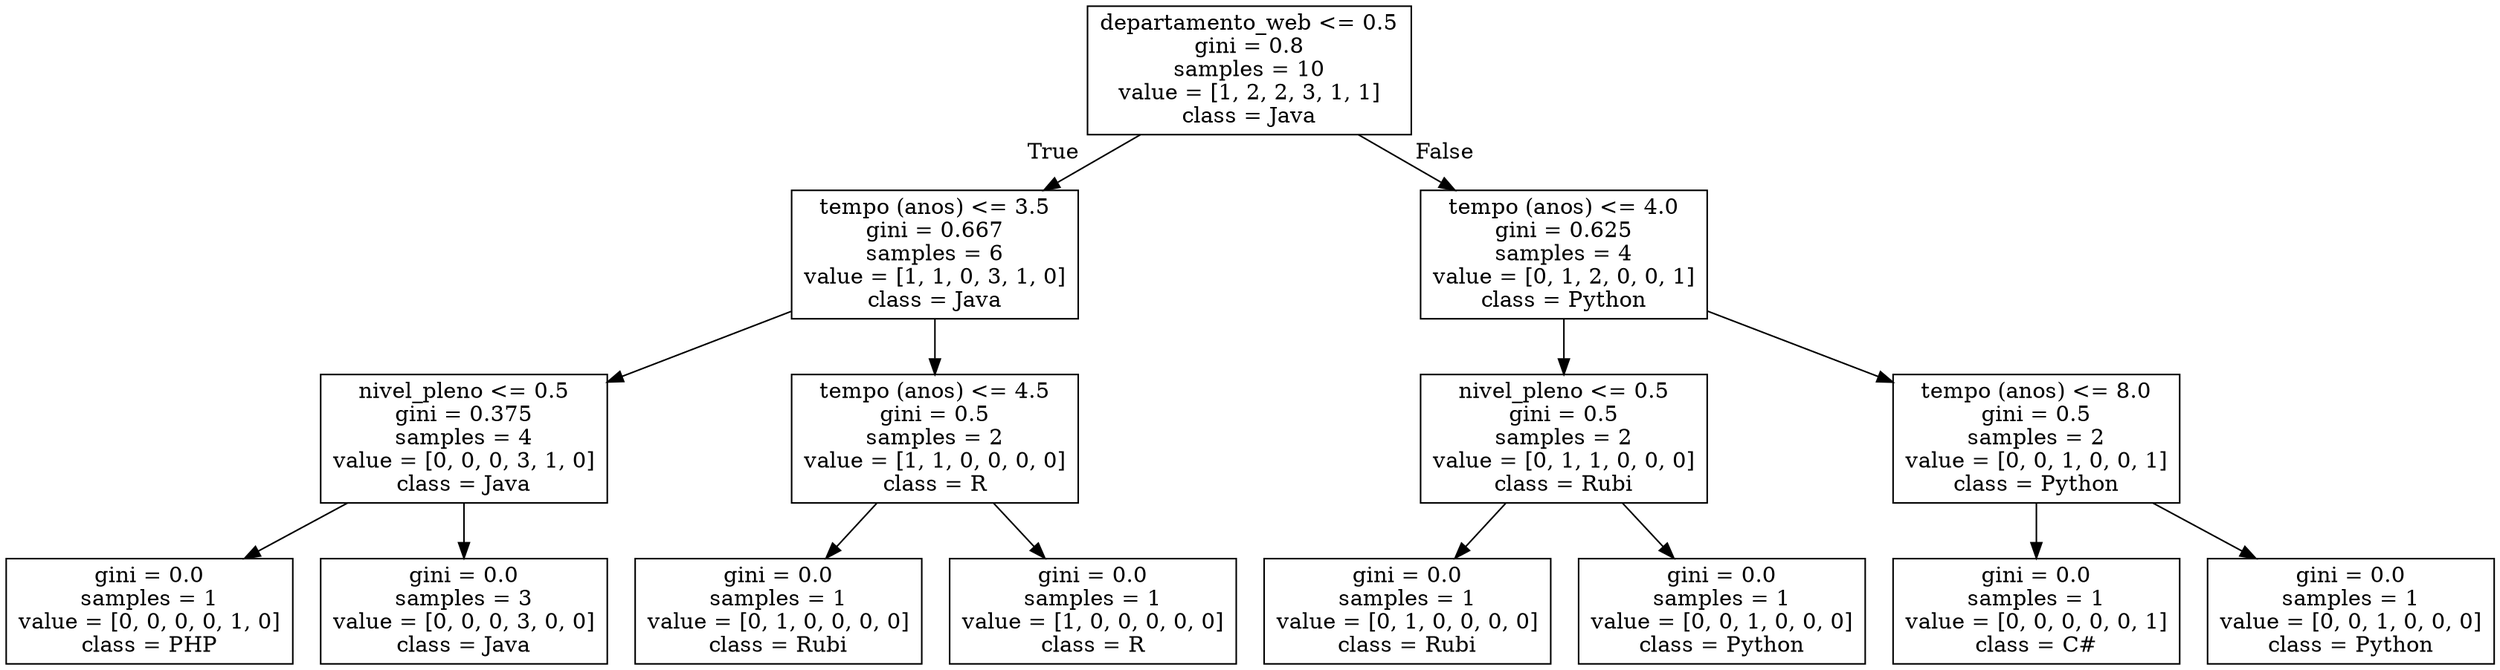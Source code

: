 digraph Tree {
node [shape=box] ;
0 [label="departamento_web <= 0.5\ngini = 0.8\nsamples = 10\nvalue = [1, 2, 2, 3, 1, 1]\nclass = Java"] ;
1 [label="tempo (anos) <= 3.5\ngini = 0.667\nsamples = 6\nvalue = [1, 1, 0, 3, 1, 0]\nclass = Java"] ;
0 -> 1 [labeldistance=2.5, labelangle=45, headlabel="True"] ;
2 [label="nivel_pleno <= 0.5\ngini = 0.375\nsamples = 4\nvalue = [0, 0, 0, 3, 1, 0]\nclass = Java"] ;
1 -> 2 ;
3 [label="gini = 0.0\nsamples = 1\nvalue = [0, 0, 0, 0, 1, 0]\nclass = PHP"] ;
2 -> 3 ;
4 [label="gini = 0.0\nsamples = 3\nvalue = [0, 0, 0, 3, 0, 0]\nclass = Java"] ;
2 -> 4 ;
5 [label="tempo (anos) <= 4.5\ngini = 0.5\nsamples = 2\nvalue = [1, 1, 0, 0, 0, 0]\nclass = R"] ;
1 -> 5 ;
6 [label="gini = 0.0\nsamples = 1\nvalue = [0, 1, 0, 0, 0, 0]\nclass = Rubi"] ;
5 -> 6 ;
7 [label="gini = 0.0\nsamples = 1\nvalue = [1, 0, 0, 0, 0, 0]\nclass = R"] ;
5 -> 7 ;
8 [label="tempo (anos) <= 4.0\ngini = 0.625\nsamples = 4\nvalue = [0, 1, 2, 0, 0, 1]\nclass = Python"] ;
0 -> 8 [labeldistance=2.5, labelangle=-45, headlabel="False"] ;
9 [label="nivel_pleno <= 0.5\ngini = 0.5\nsamples = 2\nvalue = [0, 1, 1, 0, 0, 0]\nclass = Rubi"] ;
8 -> 9 ;
10 [label="gini = 0.0\nsamples = 1\nvalue = [0, 1, 0, 0, 0, 0]\nclass = Rubi"] ;
9 -> 10 ;
11 [label="gini = 0.0\nsamples = 1\nvalue = [0, 0, 1, 0, 0, 0]\nclass = Python"] ;
9 -> 11 ;
12 [label="tempo (anos) <= 8.0\ngini = 0.5\nsamples = 2\nvalue = [0, 0, 1, 0, 0, 1]\nclass = Python"] ;
8 -> 12 ;
13 [label="gini = 0.0\nsamples = 1\nvalue = [0, 0, 0, 0, 0, 1]\nclass = C#"] ;
12 -> 13 ;
14 [label="gini = 0.0\nsamples = 1\nvalue = [0, 0, 1, 0, 0, 0]\nclass = Python"] ;
12 -> 14 ;
}digraph Tree {
node [shape=box] ;
0 [label="departamento_web <= 0.5\ngini = 0.8\nsamples = 10\nvalue = [1, 2, 2, 3, 1, 1]\nclass = Java"] ;
1 [label="tempo (anos) <= 3.5\ngini = 0.667\nsamples = 6\nvalue = [1, 1, 0, 3, 1, 0]\nclass = Java"] ;
0 -> 1 [labeldistance=2.5, labelangle=45, headlabel="True"] ;
2 [label="nivel_pleno <= 0.5\ngini = 0.375\nsamples = 4\nvalue = [0, 0, 0, 3, 1, 0]\nclass = Java"] ;
1 -> 2 ;
3 [label="gini = 0.0\nsamples = 1\nvalue = [0, 0, 0, 0, 1, 0]\nclass = PHP"] ;
2 -> 3 ;
4 [label="gini = 0.0\nsamples = 3\nvalue = [0, 0, 0, 3, 0, 0]\nclass = Java"] ;
2 -> 4 ;
5 [label="tempo (anos) <= 4.5\ngini = 0.5\nsamples = 2\nvalue = [1, 1, 0, 0, 0, 0]\nclass = R"] ;
1 -> 5 ;
6 [label="gini = 0.0\nsamples = 1\nvalue = [0, 1, 0, 0, 0, 0]\nclass = Rubi"] ;
5 -> 6 ;
7 [label="gini = 0.0\nsamples = 1\nvalue = [1, 0, 0, 0, 0, 0]\nclass = R"] ;
5 -> 7 ;
8 [label="tempo (anos) <= 4.0\ngini = 0.625\nsamples = 4\nvalue = [0, 1, 2, 0, 0, 1]\nclass = Python"] ;
0 -> 8 [labeldistance=2.5, labelangle=-45, headlabel="False"] ;
9 [label="nivel_pleno <= 0.5\ngini = 0.5\nsamples = 2\nvalue = [0, 1, 1, 0, 0, 0]\nclass = Rubi"] ;
8 -> 9 ;
10 [label="gini = 0.0\nsamples = 1\nvalue = [0, 1, 0, 0, 0, 0]\nclass = Rubi"] ;
9 -> 10 ;
11 [label="gini = 0.0\nsamples = 1\nvalue = [0, 0, 1, 0, 0, 0]\nclass = Python"] ;
9 -> 11 ;
12 [label="tempo (anos) <= 8.0\ngini = 0.5\nsamples = 2\nvalue = [0, 0, 1, 0, 0, 1]\nclass = Python"] ;
8 -> 12 ;
13 [label="gini = 0.0\nsamples = 1\nvalue = [0, 0, 0, 0, 0, 1]\nclass = C#"] ;
12 -> 13 ;
14 [label="gini = 0.0\nsamples = 1\nvalue = [0, 0, 1, 0, 0, 0]\nclass = Python"] ;
12 -> 14 ;
}digraph Tree {
node [shape=box] ;
0 [label="departamento_ciencia de dados <= 0.5\ngini = 0.8\nsamples = 10\nvalue = [1, 2, 2, 3, 1, 1]\nclass = Java"] ;
1 [label="tempo (anos) <= 1.5\ngini = 0.812\nsamples = 8\nvalue = [1, 2, 2, 1, 1, 1]\nclass = Rubi"] ;
0 -> 1 [labeldistance=2.5, labelangle=45, headlabel="True"] ;
2 [label="gini = 0.0\nsamples = 1\nvalue = [0, 0, 0, 0, 1, 0]\nclass = PHP"] ;
1 -> 2 ;
3 [label="departamento_web <= 0.5\ngini = 0.776\nsamples = 7\nvalue = [1, 2, 2, 1, 0, 1]\nclass = Rubi"] ;
1 -> 3 ;
4 [label="departamento_programacao <= 0.5\ngini = 0.667\nsamples = 3\nvalue = [1, 1, 0, 1, 0, 0]\nclass = R"] ;
3 -> 4 ;
5 [label="gini = 0.0\nsamples = 1\nvalue = [0, 0, 0, 1, 0, 0]\nclass = Java"] ;
4 -> 5 ;
6 [label="tempo (anos) <= 4.5\ngini = 0.5\nsamples = 2\nvalue = [1, 1, 0, 0, 0, 0]\nclass = R"] ;
4 -> 6 ;
7 [label="gini = 0.0\nsamples = 1\nvalue = [0, 1, 0, 0, 0, 0]\nclass = Rubi"] ;
6 -> 7 ;
8 [label="gini = 0.0\nsamples = 1\nvalue = [1, 0, 0, 0, 0, 0]\nclass = R"] ;
6 -> 8 ;
9 [label="tempo (anos) <= 4.0\ngini = 0.625\nsamples = 4\nvalue = [0, 1, 2, 0, 0, 1]\nclass = Python"] ;
3 -> 9 ;
10 [label="nivel_pleno <= 0.5\ngini = 0.5\nsamples = 2\nvalue = [0, 1, 1, 0, 0, 0]\nclass = Rubi"] ;
9 -> 10 ;
11 [label="gini = 0.0\nsamples = 1\nvalue = [0, 1, 0, 0, 0, 0]\nclass = Rubi"] ;
10 -> 11 ;
12 [label="gini = 0.0\nsamples = 1\nvalue = [0, 0, 1, 0, 0, 0]\nclass = Python"] ;
10 -> 12 ;
13 [label="tempo (anos) <= 8.0\ngini = 0.5\nsamples = 2\nvalue = [0, 0, 1, 0, 0, 1]\nclass = Python"] ;
9 -> 13 ;
14 [label="gini = 0.0\nsamples = 1\nvalue = [0, 0, 0, 0, 0, 1]\nclass = C#"] ;
13 -> 14 ;
15 [label="gini = 0.0\nsamples = 1\nvalue = [0, 0, 1, 0, 0, 0]\nclass = Python"] ;
13 -> 15 ;
16 [label="gini = 0.0\nsamples = 2\nvalue = [0, 0, 0, 2, 0, 0]\nclass = Java"] ;
0 -> 16 [labeldistance=2.5, labelangle=-45, headlabel="False"] ;
}